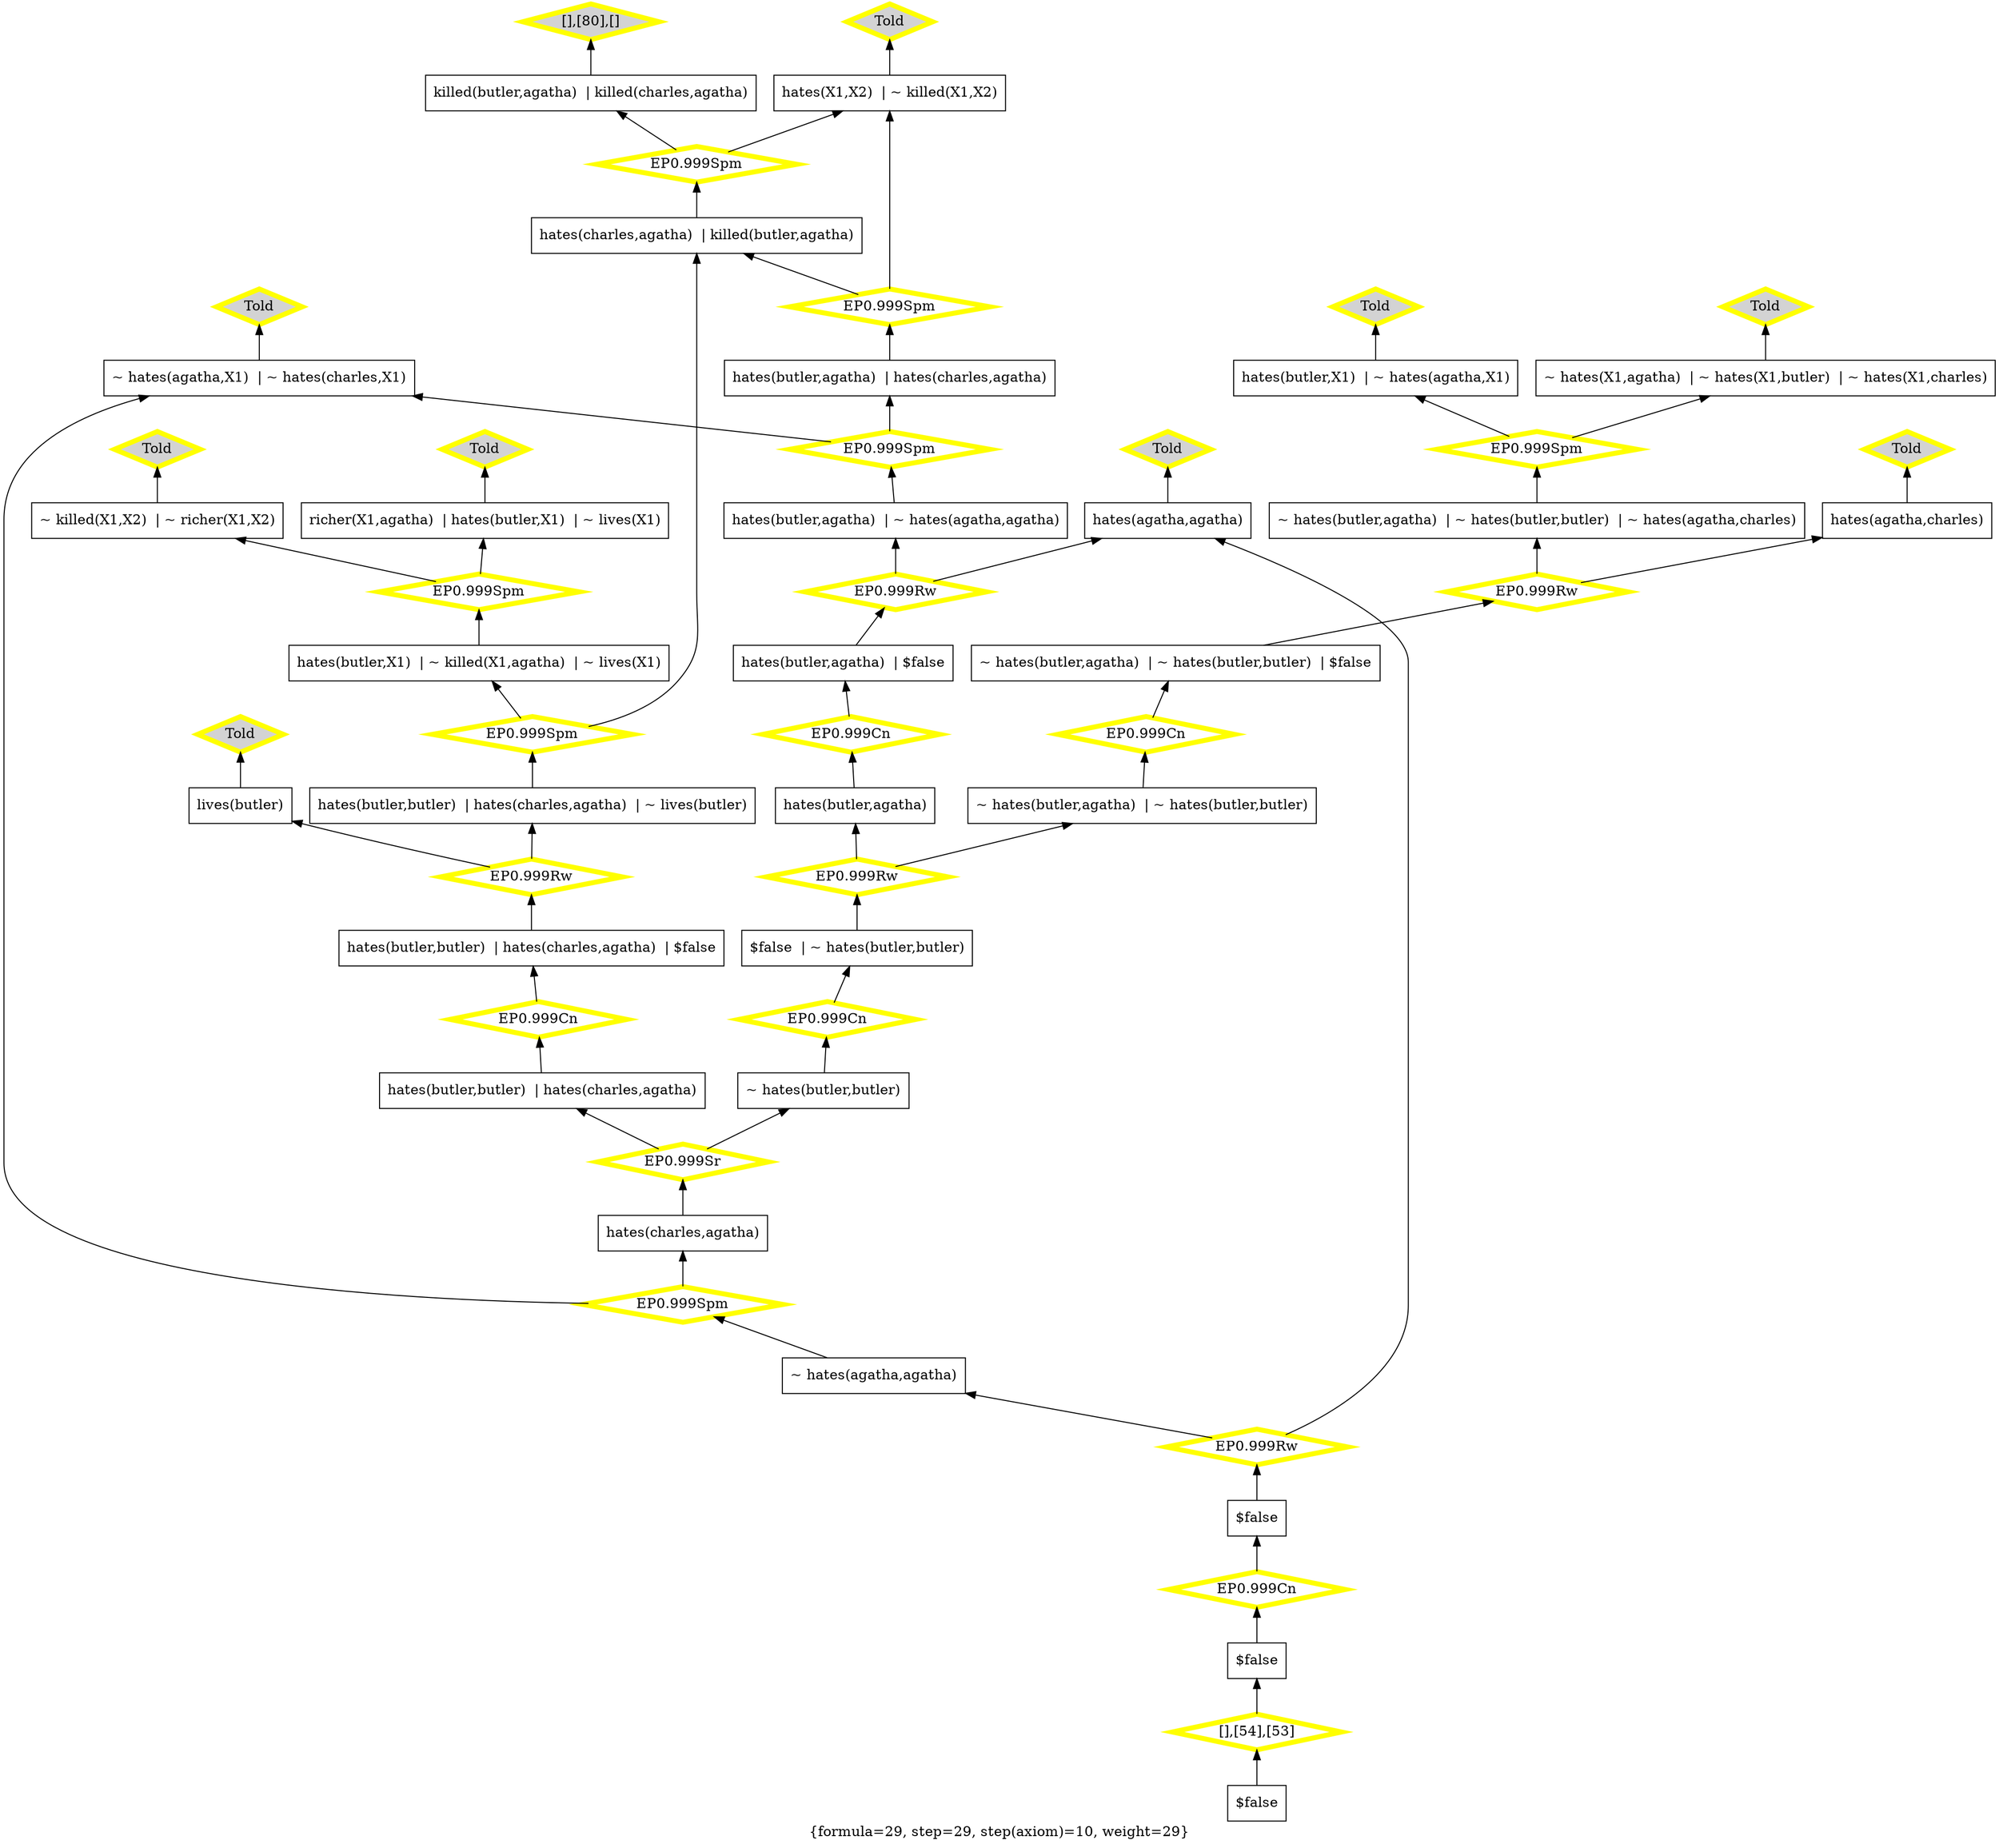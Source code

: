 digraph g 
{ rankdir=BT;
 labelloc=b label="{formula=29, step=29, step(axiom)=10, weight=29}"  
 "x_52" [ color="black" shape="box" label="hates(agatha,charles)" fillcolor="white" style="filled"  ];
  "x_80" [ color="black" shape="box" label="killed(butler,agatha)  | killed(charles,agatha)" fillcolor="white" style="filled"  ];
  "x_24" [ color="black" shape="box" label="hates(butler,X1)  | ~ hates(agatha,X1)" fillcolor="white" style="filled"  ];
  "x_53" [ color="black" shape="box" label="$false" fillcolor="white" style="filled"  ];
  "x_4" [ color="black" shape="box" label="$false" fillcolor="white" style="filled"  ];
  "x_5" [ color="black" shape="box" label="~ hates(butler,agatha)  | ~ hates(butler,butler)  | ~ hates(agatha,charles)" fillcolor="white" style="filled"  ];
  "x_89" [ color="black" shape="box" label="~ killed(X1,X2)  | ~ richer(X1,X2)" fillcolor="white" style="filled"  ];
  "x_54" [ color="black" shape="box" label="$false" fillcolor="white" style="filled"  ];
  "x_55" [ color="black" shape="box" label="hates(butler,agatha)  | hates(charles,agatha)" fillcolor="white" style="filled"  ];
  "x_32" [ color="black" shape="box" label="hates(butler,butler)  | hates(charles,agatha)  | ~ lives(butler)" fillcolor="white" style="filled"  ];
  "x_94" [ color="black" shape="box" label="~ hates(agatha,agatha)" fillcolor="white" style="filled"  ];
  "x_60" [ color="black" shape="box" label="hates(charles,agatha)  | killed(butler,agatha)" fillcolor="white" style="filled"  ];
  "x_39" [ color="black" shape="box" label="~ hates(butler,butler)" fillcolor="white" style="filled"  ];
  "x_97" [ color="black" shape="box" label="hates(butler,X1)  | ~ killed(X1,agatha)  | ~ lives(X1)" fillcolor="white" style="filled"  ];
  "x_98" [ color="black" shape="box" label="~ hates(butler,agatha)  | ~ hates(butler,butler)" fillcolor="white" style="filled"  ];
  "x_62" [ color="black" shape="box" label="$false  | ~ hates(butler,butler)" fillcolor="white" style="filled"  ];
  "x_10" [ color="black" shape="box" label="lives(butler)" fillcolor="white" style="filled"  ];
  "x_41" [ color="black" shape="box" label="hates(butler,agatha)  | ~ hates(agatha,agatha)" fillcolor="white" style="filled"  ];
  "x_103" [ color="black" shape="box" label="~ hates(X1,agatha)  | ~ hates(X1,butler)  | ~ hates(X1,charles)" fillcolor="white" style="filled"  ];
  "x_64" [ color="black" shape="box" label="hates(X1,X2)  | ~ killed(X1,X2)" fillcolor="white" style="filled"  ];
  "x_14" [ color="black" shape="box" label="hates(butler,butler)  | hates(charles,agatha)  | $false" fillcolor="white" style="filled"  ];
  "x_43" [ color="black" shape="box" label="richer(X1,agatha)  | hates(butler,X1)  | ~ lives(X1)" fillcolor="white" style="filled"  ];
  "x_44" [ color="black" shape="box" label="hates(butler,agatha)" fillcolor="white" style="filled"  ];
  "x_46" [ color="black" shape="box" label="hates(agatha,agatha)" fillcolor="white" style="filled"  ];
  "x_71" [ color="black" shape="box" label="hates(charles,agatha)" fillcolor="white" style="filled"  ];
  "x_73" [ color="black" shape="box" label="hates(butler,butler)  | hates(charles,agatha)" fillcolor="white" style="filled"  ];
  "x_48" [ color="black" shape="box" label="~ hates(butler,agatha)  | ~ hates(butler,butler)  | $false" fillcolor="white" style="filled"  ];
  "x_21" [ color="black" shape="box" label="~ hates(agatha,X1)  | ~ hates(charles,X1)" fillcolor="white" style="filled"  ];
  "x_110" [ color="black" shape="box" label="hates(butler,agatha)  | $false" fillcolor="white" style="filled"  ];
  "-5e8d77c6:1240b30da25:-7f46" [ URL="http://browser.inference-web.org/iwbrowser/BrowseNodeSet?url=http%3A%2F%2Finference-web.org%2Fproofs%2Ftptp%2FSolutions%2FPUZ%2FPUZ001-1%2FEP---1.1pre%2Fanswer.owl%23ns_10" color="yellow" shape="diamond" label="Told" fillcolor="lightgrey" style="filled" penwidth="5"  ];
  "x_24" -> "-5e8d77c6:1240b30da25:-7f46";
  "-5e8d77c6:1240b30da25:-7fa0" [ URL="http://browser.inference-web.org/iwbrowser/BrowseNodeSet?url=http%3A%2F%2Finference-web.org%2Fproofs%2Ftptp%2FSolutions%2FPUZ%2FPUZ001-1%2FEP---1.1pre%2Fanswer.owl%23ns_12" color="yellow" shape="diamond" label="[],[80],[]" fillcolor="lightgrey" style="filled" penwidth="5"  ];
  "x_80" -> "-5e8d77c6:1240b30da25:-7fa0";
  "-5e8d77c6:1240b30da25:-7f38" [ URL="http://browser.inference-web.org/iwbrowser/BrowseNodeSet?url=http%3A%2F%2Finference-web.org%2Fproofs%2Ftptp%2FSolutions%2FPUZ%2FPUZ001-1%2FEP---1.1pre%2Fanswer.owl%23ns_26" color="yellow" shape="diamond" label="EP0.999Rw" fillcolor="white" style="filled" penwidth="5"  ];
  "x_14" -> "-5e8d77c6:1240b30da25:-7f38";
  "-5e8d77c6:1240b30da25:-7f38" -> "x_10";
  "-5e8d77c6:1240b30da25:-7f38" -> "x_32";
  "-5e8d77c6:1240b30da25:-7f50" [ URL="http://browser.inference-web.org/iwbrowser/BrowseNodeSet?url=http%3A%2F%2Finference-web.org%2Fproofs%2Ftptp%2FSolutions%2FPUZ%2FPUZ001-1%2FEP---1.1pre%2Fanswer.owl%23ns_8" color="yellow" shape="diamond" label="Told" fillcolor="lightgrey" style="filled" penwidth="5"  ];
  "x_52" -> "-5e8d77c6:1240b30da25:-7f50";
  "-5e8d77c6:1240b30da25:-7f97" [ URL="http://browser.inference-web.org/iwbrowser/BrowseNodeSet?url=http%3A%2F%2Finference-web.org%2Fproofs%2Ftptp%2FSolutions%2FPUZ%2FPUZ001-1%2FEP---1.1pre%2Fanswer.owl%23ns_44" color="yellow" shape="diamond" label="EP0.999Cn" fillcolor="white" style="filled" penwidth="5"  ];
  "x_53" -> "-5e8d77c6:1240b30da25:-7f97";
  "-5e8d77c6:1240b30da25:-7f97" -> "x_4";
  "-5e8d77c6:1240b30da25:-7f4b" [ URL="http://browser.inference-web.org/iwbrowser/BrowseNodeSet?url=http%3A%2F%2Finference-web.org%2Fproofs%2Ftptp%2FSolutions%2FPUZ%2FPUZ001-1%2FEP---1.1pre%2Fanswer.owl%23ns_18" color="yellow" shape="diamond" label="EP0.999Spm" fillcolor="white" style="filled" penwidth="5"  ];
  "x_5" -> "-5e8d77c6:1240b30da25:-7f4b";
  "-5e8d77c6:1240b30da25:-7f4b" -> "x_24";
  "-5e8d77c6:1240b30da25:-7f4b" -> "x_103";
  "-5e8d77c6:1240b30da25:-7fa5" [ URL="http://browser.inference-web.org/iwbrowser/BrowseNodeSet?url=http%3A%2F%2Finference-web.org%2Fproofs%2Ftptp%2FSolutions%2FPUZ%2FPUZ001-1%2FEP---1.1pre%2Fanswer.owl%23ns_13" color="yellow" shape="diamond" label="EP0.999Spm" fillcolor="white" style="filled" penwidth="5"  ];
  "x_60" -> "-5e8d77c6:1240b30da25:-7fa5";
  "-5e8d77c6:1240b30da25:-7fa5" -> "x_64";
  "-5e8d77c6:1240b30da25:-7fa5" -> "x_80";
  "-5e8d77c6:1240b30da25:-7f9b" [ URL="http://browser.inference-web.org/iwbrowser/BrowseNodeSet?url=http%3A%2F%2Finference-web.org%2Fproofs%2Ftptp%2FSolutions%2FPUZ%2FPUZ001-1%2FEP---1.1pre%2Fanswer.owl%23answer" color="yellow" shape="diamond" label="[],[54],[53]" fillcolor="white" style="filled" penwidth="5"  ];
  "x_54" -> "-5e8d77c6:1240b30da25:-7f9b";
  "-5e8d77c6:1240b30da25:-7f9b" -> "x_53";
  "-5e8d77c6:1240b30da25:-7f68" [ URL="http://browser.inference-web.org/iwbrowser/BrowseNodeSet?url=http%3A%2F%2Finference-web.org%2Fproofs%2Ftptp%2FSolutions%2FPUZ%2FPUZ001-1%2FEP---1.1pre%2Fanswer.owl%23ns_24" color="yellow" shape="diamond" label="EP0.999Spm" fillcolor="white" style="filled" penwidth="5"  ];
  "x_55" -> "-5e8d77c6:1240b30da25:-7f68";
  "-5e8d77c6:1240b30da25:-7f68" -> "x_60";
  "-5e8d77c6:1240b30da25:-7f68" -> "x_64";
  "-5e8d77c6:1240b30da25:-7f93" [ URL="http://browser.inference-web.org/iwbrowser/BrowseNodeSet?url=http%3A%2F%2Finference-web.org%2Fproofs%2Ftptp%2FSolutions%2FPUZ%2FPUZ001-1%2FEP---1.1pre%2Fanswer.owl%23ns_43" color="yellow" shape="diamond" label="EP0.999Rw" fillcolor="white" style="filled" penwidth="5"  ];
  "x_4" -> "-5e8d77c6:1240b30da25:-7f93";
  "-5e8d77c6:1240b30da25:-7f93" -> "x_46";
  "-5e8d77c6:1240b30da25:-7f93" -> "x_94";
  "-5e8d77c6:1240b30da25:-7f89" [ URL="http://browser.inference-web.org/iwbrowser/BrowseNodeSet?url=http%3A%2F%2Finference-web.org%2Fproofs%2Ftptp%2FSolutions%2FPUZ%2FPUZ001-1%2FEP---1.1pre%2Fanswer.owl%23ns_41" color="yellow" shape="diamond" label="EP0.999Spm" fillcolor="white" style="filled" penwidth="5"  ];
  "x_94" -> "-5e8d77c6:1240b30da25:-7f89";
  "-5e8d77c6:1240b30da25:-7f89" -> "x_21";
  "-5e8d77c6:1240b30da25:-7f89" -> "x_71";
  "-5e8d77c6:1240b30da25:-7f8e" [ URL="http://browser.inference-web.org/iwbrowser/BrowseNodeSet?url=http%3A%2F%2Finference-web.org%2Fproofs%2Ftptp%2FSolutions%2FPUZ%2FPUZ001-1%2FEP---1.1pre%2Fanswer.owl%23ns_7" color="yellow" shape="diamond" label="Told" fillcolor="lightgrey" style="filled" penwidth="5"  ];
  "x_46" -> "-5e8d77c6:1240b30da25:-7f8e";
  "-5e8d77c6:1240b30da25:-7f24" [ URL="http://browser.inference-web.org/iwbrowser/BrowseNodeSet?url=http%3A%2F%2Finference-web.org%2Fproofs%2Ftptp%2FSolutions%2FPUZ%2FPUZ001-1%2FEP---1.1pre%2Fanswer.owl%23ns_11" color="yellow" shape="diamond" label="Told" fillcolor="lightgrey" style="filled" penwidth="5"  ];
  "x_43" -> "-5e8d77c6:1240b30da25:-7f24";
  "-5e8d77c6:1240b30da25:-7f1f" [ URL="http://browser.inference-web.org/iwbrowser/BrowseNodeSet?url=http%3A%2F%2Finference-web.org%2Fproofs%2Ftptp%2FSolutions%2FPUZ%2FPUZ001-1%2FEP---1.1pre%2Fanswer.owl%23ns_4" color="yellow" shape="diamond" label="Told" fillcolor="lightgrey" style="filled" penwidth="5"  ];
  "x_89" -> "-5e8d77c6:1240b30da25:-7f1f";
  "-5e8d77c6:1240b30da25:-7f7b" [ URL="http://browser.inference-web.org/iwbrowser/BrowseNodeSet?url=http%3A%2F%2Finference-web.org%2Fproofs%2Ftptp%2FSolutions%2FPUZ%2FPUZ001-1%2FEP---1.1pre%2Fanswer.owl%23ns_37" color="yellow" shape="diamond" label="EP0.999Rw" fillcolor="white" style="filled" penwidth="5"  ];
  "x_62" -> "-5e8d77c6:1240b30da25:-7f7b";
  "-5e8d77c6:1240b30da25:-7f7b" -> "x_44";
  "-5e8d77c6:1240b30da25:-7f7b" -> "x_98";
  "-5e8d77c6:1240b30da25:-7f6d" [ URL="http://browser.inference-web.org/iwbrowser/BrowseNodeSet?url=http%3A%2F%2Finference-web.org%2Fproofs%2Ftptp%2FSolutions%2FPUZ%2FPUZ001-1%2FEP---1.1pre%2Fanswer.owl%23ns_33" color="yellow" shape="diamond" label="EP0.999Spm" fillcolor="white" style="filled" penwidth="5"  ];
  "x_41" -> "-5e8d77c6:1240b30da25:-7f6d";
  "-5e8d77c6:1240b30da25:-7f6d" -> "x_21";
  "-5e8d77c6:1240b30da25:-7f6d" -> "x_55";
  "-5e8d77c6:1240b30da25:-7f7f" [ URL="http://browser.inference-web.org/iwbrowser/BrowseNodeSet?url=http%3A%2F%2Finference-web.org%2Fproofs%2Ftptp%2FSolutions%2FPUZ%2FPUZ001-1%2FEP---1.1pre%2Fanswer.owl%23ns_38" color="yellow" shape="diamond" label="EP0.999Cn" fillcolor="white" style="filled" penwidth="5"  ];
  "x_39" -> "-5e8d77c6:1240b30da25:-7f7f";
  "-5e8d77c6:1240b30da25:-7f7f" -> "x_62";
  "-5e8d77c6:1240b30da25:-7f33" [ URL="http://browser.inference-web.org/iwbrowser/BrowseNodeSet?url=http%3A%2F%2Finference-web.org%2Fproofs%2Ftptp%2FSolutions%2FPUZ%2FPUZ001-1%2FEP---1.1pre%2Fanswer.owl%23ns_2" color="yellow" shape="diamond" label="Told" fillcolor="lightgrey" style="filled" penwidth="5"  ];
  "x_10" -> "-5e8d77c6:1240b30da25:-7f33";
  "-5e8d77c6:1240b30da25:-7f63" [ URL="http://browser.inference-web.org/iwbrowser/BrowseNodeSet?url=http%3A%2F%2Finference-web.org%2Fproofs%2Ftptp%2FSolutions%2FPUZ%2FPUZ001-1%2FEP---1.1pre%2Fanswer.owl%23ns_9" color="yellow" shape="diamond" label="Told" fillcolor="lightgrey" style="filled" penwidth="5"  ];
  "x_64" -> "-5e8d77c6:1240b30da25:-7f63";
  "-5e8d77c6:1240b30da25:-7f3c" [ URL="http://browser.inference-web.org/iwbrowser/BrowseNodeSet?url=http%3A%2F%2Finference-web.org%2Fproofs%2Ftptp%2FSolutions%2FPUZ%2FPUZ001-1%2FEP---1.1pre%2Fanswer.owl%23ns_27" color="yellow" shape="diamond" label="EP0.999Cn" fillcolor="white" style="filled" penwidth="5"  ];
  "x_73" -> "-5e8d77c6:1240b30da25:-7f3c";
  "-5e8d77c6:1240b30da25:-7f3c" -> "x_14";
  "-5e8d77c6:1240b30da25:-7f84" [ URL="http://browser.inference-web.org/iwbrowser/BrowseNodeSet?url=http%3A%2F%2Finference-web.org%2Fproofs%2Ftptp%2FSolutions%2FPUZ%2FPUZ001-1%2FEP---1.1pre%2Fanswer.owl%23ns_40" color="yellow" shape="diamond" label="EP0.999Sr" fillcolor="white" style="filled" penwidth="5"  ];
  "x_71" -> "-5e8d77c6:1240b30da25:-7f84";
  "-5e8d77c6:1240b30da25:-7f84" -> "x_39";
  "-5e8d77c6:1240b30da25:-7f84" -> "x_73";
  "-5e8d77c6:1240b30da25:-7f29" [ URL="http://browser.inference-web.org/iwbrowser/BrowseNodeSet?url=http%3A%2F%2Finference-web.org%2Fproofs%2Ftptp%2FSolutions%2FPUZ%2FPUZ001-1%2FEP---1.1pre%2Fanswer.owl%23ns_14" color="yellow" shape="diamond" label="EP0.999Spm" fillcolor="white" style="filled" penwidth="5"  ];
  "x_97" -> "-5e8d77c6:1240b30da25:-7f29";
  "-5e8d77c6:1240b30da25:-7f29" -> "x_43";
  "-5e8d77c6:1240b30da25:-7f29" -> "x_89";
  "-5e8d77c6:1240b30da25:-7f76" [ URL="http://browser.inference-web.org/iwbrowser/BrowseNodeSet?url=http%3A%2F%2Finference-web.org%2Fproofs%2Ftptp%2FSolutions%2FPUZ%2FPUZ001-1%2FEP---1.1pre%2Fanswer.owl%23ns_35" color="yellow" shape="diamond" label="EP0.999Cn" fillcolor="white" style="filled" penwidth="5"  ];
  "x_44" -> "-5e8d77c6:1240b30da25:-7f76";
  "-5e8d77c6:1240b30da25:-7f76" -> "x_110";
  "-5e8d77c6:1240b30da25:-7f72" [ URL="http://browser.inference-web.org/iwbrowser/BrowseNodeSet?url=http%3A%2F%2Finference-web.org%2Fproofs%2Ftptp%2FSolutions%2FPUZ%2FPUZ001-1%2FEP---1.1pre%2Fanswer.owl%23ns_34" color="yellow" shape="diamond" label="EP0.999Rw" fillcolor="white" style="filled" penwidth="5"  ];
  "x_110" -> "-5e8d77c6:1240b30da25:-7f72";
  "-5e8d77c6:1240b30da25:-7f72" -> "x_41";
  "-5e8d77c6:1240b30da25:-7f72" -> "x_46";
  "-5e8d77c6:1240b30da25:-7f59" [ URL="http://browser.inference-web.org/iwbrowser/BrowseNodeSet?url=http%3A%2F%2Finference-web.org%2Fproofs%2Ftptp%2FSolutions%2FPUZ%2FPUZ001-1%2FEP---1.1pre%2Fanswer.owl%23ns_20" color="yellow" shape="diamond" label="EP0.999Cn" fillcolor="white" style="filled" penwidth="5"  ];
  "x_98" -> "-5e8d77c6:1240b30da25:-7f59";
  "-5e8d77c6:1240b30da25:-7f59" -> "x_48";
  "-5e8d77c6:1240b30da25:-7f2e" [ URL="http://browser.inference-web.org/iwbrowser/BrowseNodeSet?url=http%3A%2F%2Finference-web.org%2Fproofs%2Ftptp%2FSolutions%2FPUZ%2FPUZ001-1%2FEP---1.1pre%2Fanswer.owl%23ns_25" color="yellow" shape="diamond" label="EP0.999Spm" fillcolor="white" style="filled" penwidth="5"  ];
  "x_32" -> "-5e8d77c6:1240b30da25:-7f2e";
  "-5e8d77c6:1240b30da25:-7f2e" -> "x_60";
  "-5e8d77c6:1240b30da25:-7f2e" -> "x_97";
  "-5e8d77c6:1240b30da25:-7f5e" [ URL="http://browser.inference-web.org/iwbrowser/BrowseNodeSet?url=http%3A%2F%2Finference-web.org%2Fproofs%2Ftptp%2FSolutions%2FPUZ%2FPUZ001-1%2FEP---1.1pre%2Fanswer.owl%23ns_5" color="yellow" shape="diamond" label="Told" fillcolor="lightgrey" style="filled" penwidth="5"  ];
  "x_21" -> "-5e8d77c6:1240b30da25:-7f5e";
  "-5e8d77c6:1240b30da25:-7f41" [ URL="http://browser.inference-web.org/iwbrowser/BrowseNodeSet?url=http%3A%2F%2Finference-web.org%2Fproofs%2Ftptp%2FSolutions%2FPUZ%2FPUZ001-1%2FEP---1.1pre%2Fanswer.owl%23ns_6" color="yellow" shape="diamond" label="Told" fillcolor="lightgrey" style="filled" penwidth="5"  ];
  "x_103" -> "-5e8d77c6:1240b30da25:-7f41";
  "-5e8d77c6:1240b30da25:-7f55" [ URL="http://browser.inference-web.org/iwbrowser/BrowseNodeSet?url=http%3A%2F%2Finference-web.org%2Fproofs%2Ftptp%2FSolutions%2FPUZ%2FPUZ001-1%2FEP---1.1pre%2Fanswer.owl%23ns_19" color="yellow" shape="diamond" label="EP0.999Rw" fillcolor="white" style="filled" penwidth="5"  ];
  "x_48" -> "-5e8d77c6:1240b30da25:-7f55";
  "-5e8d77c6:1240b30da25:-7f55" -> "x_5";
  "-5e8d77c6:1240b30da25:-7f55" -> "x_52";
  }
